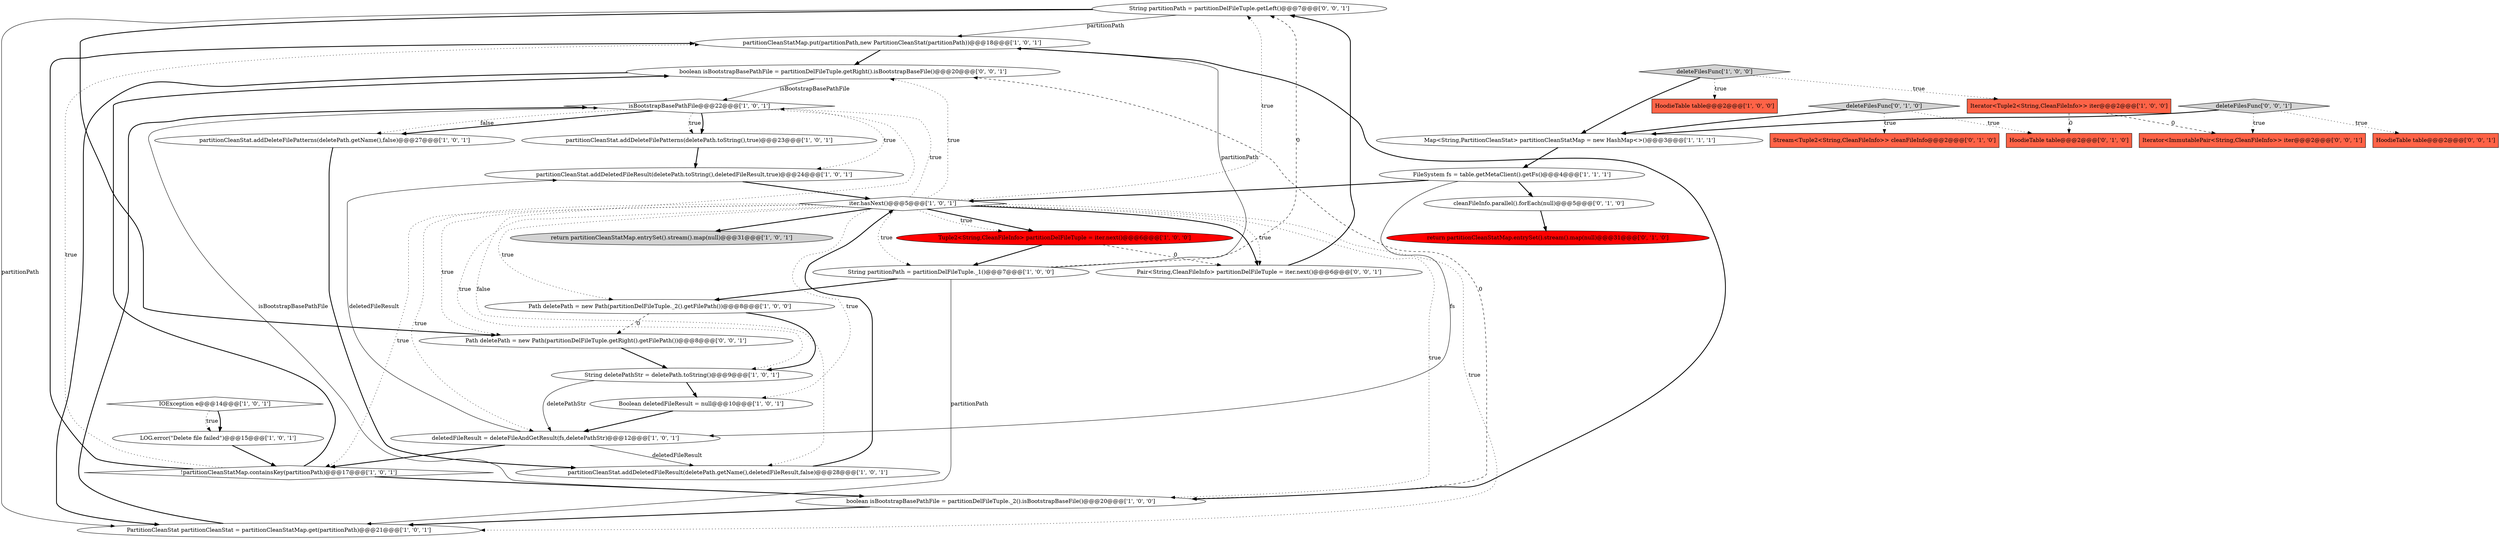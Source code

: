 digraph {
30 [style = filled, label = "String partitionPath = partitionDelFileTuple.getLeft()@@@7@@@['0', '0', '1']", fillcolor = white, shape = ellipse image = "AAA0AAABBB3BBB"];
20 [style = filled, label = "deletedFileResult = deleteFileAndGetResult(fs,deletePathStr)@@@12@@@['1', '0', '1']", fillcolor = white, shape = ellipse image = "AAA0AAABBB1BBB"];
9 [style = filled, label = "String partitionPath = partitionDelFileTuple._1()@@@7@@@['1', '0', '0']", fillcolor = white, shape = ellipse image = "AAA0AAABBB1BBB"];
2 [style = filled, label = "!partitionCleanStatMap.containsKey(partitionPath)@@@17@@@['1', '0', '1']", fillcolor = white, shape = diamond image = "AAA0AAABBB1BBB"];
14 [style = filled, label = "Boolean deletedFileResult = null@@@10@@@['1', '0', '1']", fillcolor = white, shape = ellipse image = "AAA0AAABBB1BBB"];
16 [style = filled, label = "partitionCleanStat.addDeleteFilePatterns(deletePath.toString(),true)@@@23@@@['1', '0', '1']", fillcolor = white, shape = ellipse image = "AAA0AAABBB1BBB"];
4 [style = filled, label = "partitionCleanStatMap.put(partitionPath,new PartitionCleanStat(partitionPath))@@@18@@@['1', '0', '1']", fillcolor = white, shape = ellipse image = "AAA0AAABBB1BBB"];
32 [style = filled, label = "HoodieTable table@@@2@@@['0', '0', '1']", fillcolor = tomato, shape = box image = "AAA0AAABBB3BBB"];
6 [style = filled, label = "isBootstrapBasePathFile@@@22@@@['1', '0', '1']", fillcolor = white, shape = diamond image = "AAA0AAABBB1BBB"];
28 [style = filled, label = "deleteFilesFunc['0', '1', '0']", fillcolor = lightgray, shape = diamond image = "AAA0AAABBB2BBB"];
17 [style = filled, label = "partitionCleanStat.addDeleteFilePatterns(deletePath.getName(),false)@@@27@@@['1', '0', '1']", fillcolor = white, shape = ellipse image = "AAA0AAABBB1BBB"];
1 [style = filled, label = "Path deletePath = new Path(partitionDelFileTuple._2().getFilePath())@@@8@@@['1', '0', '0']", fillcolor = white, shape = ellipse image = "AAA0AAABBB1BBB"];
12 [style = filled, label = "HoodieTable table@@@2@@@['1', '0', '0']", fillcolor = tomato, shape = box image = "AAA0AAABBB1BBB"];
19 [style = filled, label = "iter.hasNext()@@@5@@@['1', '0', '1']", fillcolor = white, shape = diamond image = "AAA0AAABBB1BBB"];
3 [style = filled, label = "partitionCleanStat.addDeletedFileResult(deletePath.toString(),deletedFileResult,true)@@@24@@@['1', '0', '1']", fillcolor = white, shape = ellipse image = "AAA0AAABBB1BBB"];
5 [style = filled, label = "deleteFilesFunc['1', '0', '0']", fillcolor = lightgray, shape = diamond image = "AAA0AAABBB1BBB"];
11 [style = filled, label = "FileSystem fs = table.getMetaClient().getFs()@@@4@@@['1', '1', '1']", fillcolor = white, shape = ellipse image = "AAA0AAABBB1BBB"];
31 [style = filled, label = "deleteFilesFunc['0', '0', '1']", fillcolor = lightgray, shape = diamond image = "AAA0AAABBB3BBB"];
8 [style = filled, label = "Tuple2<String,CleanFileInfo> partitionDelFileTuple = iter.next()@@@6@@@['1', '0', '0']", fillcolor = red, shape = ellipse image = "AAA1AAABBB1BBB"];
25 [style = filled, label = "return partitionCleanStatMap.entrySet().stream().map(null)@@@31@@@['0', '1', '0']", fillcolor = red, shape = ellipse image = "AAA1AAABBB2BBB"];
27 [style = filled, label = "HoodieTable table@@@2@@@['0', '1', '0']", fillcolor = tomato, shape = box image = "AAA1AAABBB2BBB"];
35 [style = filled, label = "boolean isBootstrapBasePathFile = partitionDelFileTuple.getRight().isBootstrapBaseFile()@@@20@@@['0', '0', '1']", fillcolor = white, shape = ellipse image = "AAA0AAABBB3BBB"];
15 [style = filled, label = "String deletePathStr = deletePath.toString()@@@9@@@['1', '0', '1']", fillcolor = white, shape = ellipse image = "AAA0AAABBB1BBB"];
33 [style = filled, label = "Pair<String,CleanFileInfo> partitionDelFileTuple = iter.next()@@@6@@@['0', '0', '1']", fillcolor = white, shape = ellipse image = "AAA0AAABBB3BBB"];
22 [style = filled, label = "PartitionCleanStat partitionCleanStat = partitionCleanStatMap.get(partitionPath)@@@21@@@['1', '0', '1']", fillcolor = white, shape = ellipse image = "AAA0AAABBB1BBB"];
29 [style = filled, label = "Path deletePath = new Path(partitionDelFileTuple.getRight().getFilePath())@@@8@@@['0', '0', '1']", fillcolor = white, shape = ellipse image = "AAA0AAABBB3BBB"];
7 [style = filled, label = "Map<String,PartitionCleanStat> partitionCleanStatMap = new HashMap<>()@@@3@@@['1', '1', '1']", fillcolor = white, shape = ellipse image = "AAA0AAABBB1BBB"];
24 [style = filled, label = "cleanFileInfo.parallel().forEach(null)@@@5@@@['0', '1', '0']", fillcolor = white, shape = ellipse image = "AAA0AAABBB2BBB"];
13 [style = filled, label = "Iterator<Tuple2<String,CleanFileInfo>> iter@@@2@@@['1', '0', '0']", fillcolor = tomato, shape = box image = "AAA1AAABBB1BBB"];
26 [style = filled, label = "Stream<Tuple2<String,CleanFileInfo>> cleanFileInfo@@@2@@@['0', '1', '0']", fillcolor = tomato, shape = box image = "AAA0AAABBB2BBB"];
34 [style = filled, label = "Iterator<ImmutablePair<String,CleanFileInfo>> iter@@@2@@@['0', '0', '1']", fillcolor = tomato, shape = box image = "AAA0AAABBB3BBB"];
10 [style = filled, label = "IOException e@@@14@@@['1', '0', '1']", fillcolor = white, shape = diamond image = "AAA0AAABBB1BBB"];
21 [style = filled, label = "partitionCleanStat.addDeletedFileResult(deletePath.getName(),deletedFileResult,false)@@@28@@@['1', '0', '1']", fillcolor = white, shape = ellipse image = "AAA0AAABBB1BBB"];
23 [style = filled, label = "return partitionCleanStatMap.entrySet().stream().map(null)@@@31@@@['1', '0', '1']", fillcolor = lightgray, shape = ellipse image = "AAA0AAABBB1BBB"];
0 [style = filled, label = "boolean isBootstrapBasePathFile = partitionDelFileTuple._2().isBootstrapBaseFile()@@@20@@@['1', '0', '0']", fillcolor = white, shape = ellipse image = "AAA0AAABBB1BBB"];
18 [style = filled, label = "LOG.error(\"Delete file failed\")@@@15@@@['1', '0', '1']", fillcolor = white, shape = ellipse image = "AAA0AAABBB1BBB"];
19->33 [style = bold, label=""];
6->17 [style = bold, label=""];
16->3 [style = bold, label=""];
10->18 [style = bold, label=""];
2->35 [style = bold, label=""];
29->15 [style = bold, label=""];
4->35 [style = bold, label=""];
30->22 [style = solid, label="partitionPath"];
19->1 [style = dotted, label="true"];
7->11 [style = bold, label=""];
19->14 [style = dotted, label="true"];
10->18 [style = dotted, label="true"];
15->14 [style = bold, label=""];
21->19 [style = bold, label=""];
19->2 [style = dotted, label="true"];
8->33 [style = dashed, label="0"];
19->20 [style = dotted, label="true"];
35->22 [style = bold, label=""];
1->15 [style = bold, label=""];
1->29 [style = dashed, label="0"];
28->7 [style = bold, label=""];
6->21 [style = dotted, label="false"];
19->33 [style = dotted, label="true"];
9->22 [style = solid, label="partitionPath"];
5->12 [style = dotted, label="true"];
11->19 [style = bold, label=""];
18->2 [style = bold, label=""];
11->24 [style = bold, label=""];
30->4 [style = solid, label="partitionPath"];
2->4 [style = bold, label=""];
11->20 [style = solid, label="fs"];
0->6 [style = solid, label="isBootstrapBasePathFile"];
30->29 [style = bold, label=""];
31->7 [style = bold, label=""];
19->8 [style = bold, label=""];
35->6 [style = solid, label="isBootstrapBasePathFile"];
20->21 [style = solid, label="deletedFileResult"];
4->0 [style = bold, label=""];
19->8 [style = dotted, label="true"];
19->30 [style = dotted, label="true"];
20->2 [style = bold, label=""];
31->32 [style = dotted, label="true"];
20->3 [style = solid, label="deletedFileResult"];
19->15 [style = dotted, label="true"];
5->13 [style = dotted, label="true"];
2->0 [style = bold, label=""];
13->27 [style = dashed, label="0"];
19->29 [style = dotted, label="true"];
3->19 [style = bold, label=""];
6->16 [style = bold, label=""];
19->0 [style = dotted, label="true"];
24->25 [style = bold, label=""];
19->23 [style = bold, label=""];
0->22 [style = bold, label=""];
28->26 [style = dotted, label="true"];
19->9 [style = dotted, label="true"];
19->22 [style = dotted, label="true"];
2->4 [style = dotted, label="true"];
8->9 [style = bold, label=""];
31->34 [style = dotted, label="true"];
33->30 [style = bold, label=""];
5->7 [style = bold, label=""];
6->17 [style = dotted, label="false"];
19->6 [style = dotted, label="true"];
28->27 [style = dotted, label="true"];
0->35 [style = dashed, label="0"];
9->1 [style = bold, label=""];
6->3 [style = dotted, label="true"];
19->35 [style = dotted, label="true"];
17->21 [style = bold, label=""];
13->34 [style = dashed, label="0"];
9->4 [style = solid, label="partitionPath"];
9->30 [style = dashed, label="0"];
6->16 [style = dotted, label="true"];
15->20 [style = solid, label="deletePathStr"];
14->20 [style = bold, label=""];
22->6 [style = bold, label=""];
}
